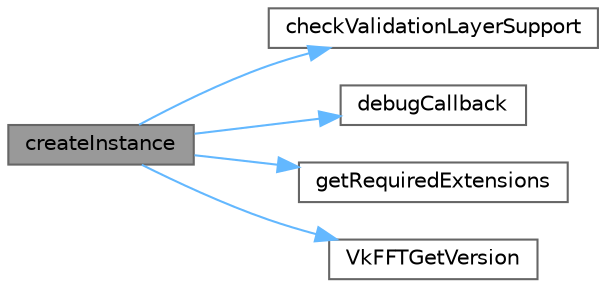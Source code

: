 digraph "createInstance"
{
 // LATEX_PDF_SIZE
  bgcolor="transparent";
  edge [fontname=Helvetica,fontsize=10,labelfontname=Helvetica,labelfontsize=10];
  node [fontname=Helvetica,fontsize=10,shape=box,height=0.2,width=0.4];
  rankdir="LR";
  Node1 [id="Node000001",label="createInstance",height=0.2,width=0.4,color="gray40", fillcolor="grey60", style="filled", fontcolor="black",tooltip=" "];
  Node1 -> Node2 [id="edge1_Node000001_Node000002",color="steelblue1",style="solid",tooltip=" "];
  Node2 [id="Node000002",label="checkValidationLayerSupport",height=0.2,width=0.4,color="grey40", fillcolor="white", style="filled",URL="$_vk_f_f_t___utils_8cpp.html#a6f01e961aa06d8df1870b24427d3c49f",tooltip=" "];
  Node1 -> Node3 [id="edge2_Node000001_Node000003",color="steelblue1",style="solid",tooltip=" "];
  Node3 [id="Node000003",label="debugCallback",height=0.2,width=0.4,color="grey40", fillcolor="white", style="filled",URL="$_vk_f_f_t___utils_8cpp.html#ac1579dcac95da6b7524c9732ebe29c37",tooltip=" "];
  Node1 -> Node4 [id="edge3_Node000001_Node000004",color="steelblue1",style="solid",tooltip=" "];
  Node4 [id="Node000004",label="getRequiredExtensions",height=0.2,width=0.4,color="grey40", fillcolor="white", style="filled",URL="$_vk_f_f_t___utils_8cpp.html#af969c9e0d6a4cadebc8cd44e3da8f2c6",tooltip=" "];
  Node1 -> Node5 [id="edge4_Node000001_Node000005",color="steelblue1",style="solid",tooltip=" "];
  Node5 [id="Node000005",label="VkFFTGetVersion",height=0.2,width=0.4,color="grey40", fillcolor="white", style="filled",URL="$_vk_f_f_t___base_8h.html#a07eed636e629a1272047dd7cb853f3ed",tooltip=" "];
}
